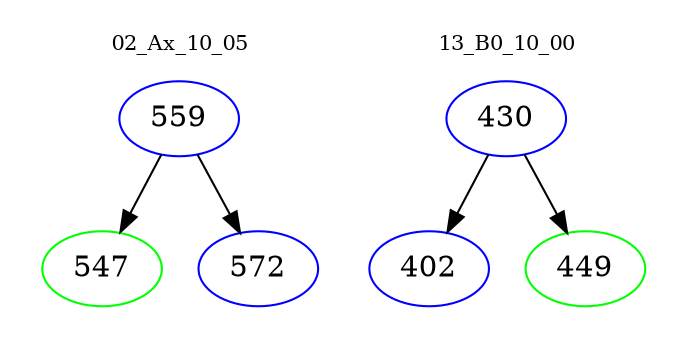 digraph{
subgraph cluster_0 {
color = white
label = "02_Ax_10_05";
fontsize=10;
T0_559 [label="559", color="blue"]
T0_559 -> T0_547 [color="black"]
T0_547 [label="547", color="green"]
T0_559 -> T0_572 [color="black"]
T0_572 [label="572", color="blue"]
}
subgraph cluster_1 {
color = white
label = "13_B0_10_00";
fontsize=10;
T1_430 [label="430", color="blue"]
T1_430 -> T1_402 [color="black"]
T1_402 [label="402", color="blue"]
T1_430 -> T1_449 [color="black"]
T1_449 [label="449", color="green"]
}
}
